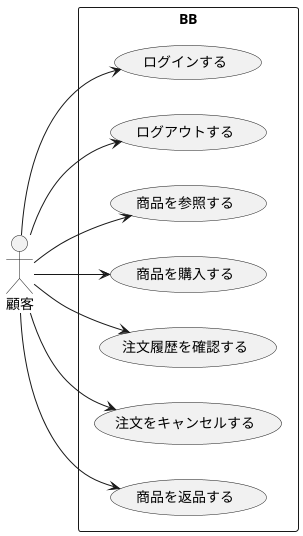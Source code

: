 @startuml BB注文管理システムユースケース図
left to right direction
actor 顧客

rectangle BB {
  usecase "ログインする" as UC1
  usecase "ログアウトする" as UC2
  usecase "商品を参照する" as UC3
  usecase "商品を購入する" as UC4
  usecase "注文履歴を確認する" as UC5
  usecase "注文をキャンセルする" as UC6
  usecase "商品を返品する" as UC7

}

顧客 --> UC1
顧客 --> UC2
顧客 --> UC3
顧客 --> UC4
顧客 --> UC5
顧客 --> UC6
顧客 --> UC7
@enduml
